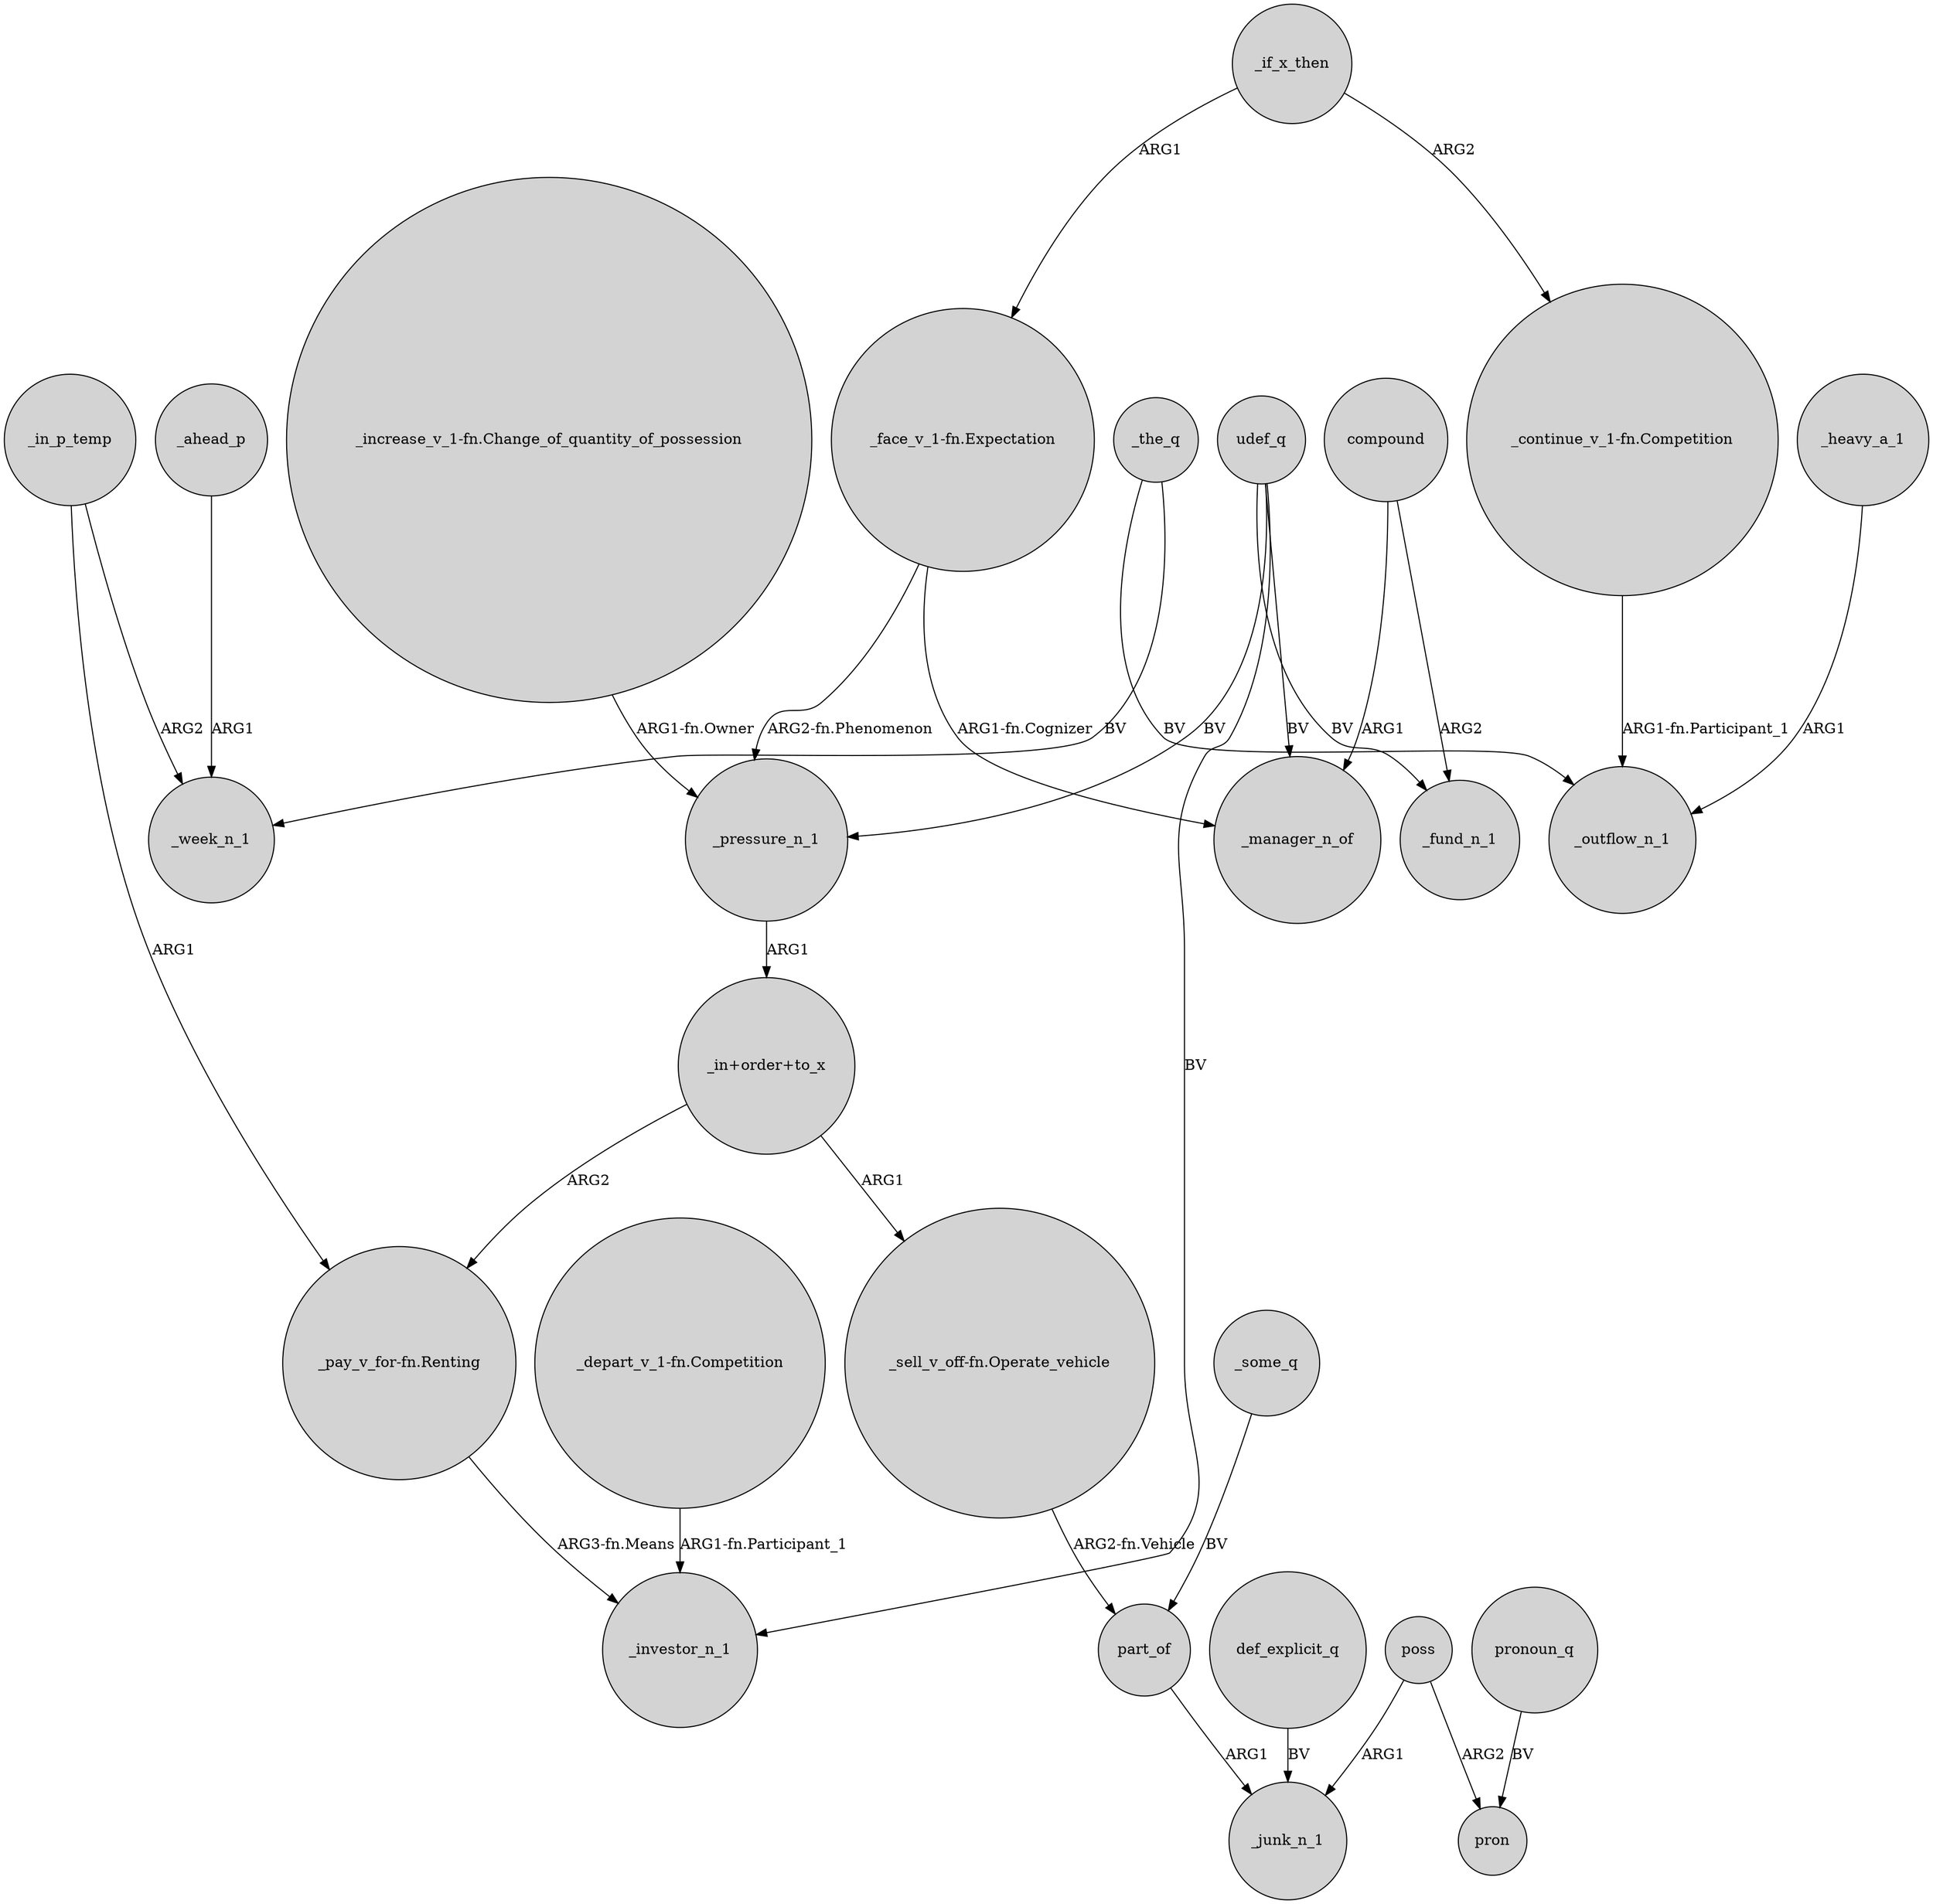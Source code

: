 digraph {
	node [shape=circle style=filled]
	_the_q -> _week_n_1 [label=BV]
	compound -> _fund_n_1 [label=ARG2]
	_in_p_temp -> "_pay_v_for-fn.Renting" [label=ARG1]
	"_depart_v_1-fn.Competition" -> _investor_n_1 [label="ARG1-fn.Participant_1"]
	udef_q -> _fund_n_1 [label=BV]
	udef_q -> _manager_n_of [label=BV]
	_in_p_temp -> _week_n_1 [label=ARG2]
	_pressure_n_1 -> "_in+order+to_x" [label=ARG1]
	"_in+order+to_x" -> "_sell_v_off-fn.Operate_vehicle" [label=ARG1]
	"_pay_v_for-fn.Renting" -> _investor_n_1 [label="ARG3-fn.Means"]
	_ahead_p -> _week_n_1 [label=ARG1]
	"_sell_v_off-fn.Operate_vehicle" -> part_of [label="ARG2-fn.Vehicle"]
	_if_x_then -> "_continue_v_1-fn.Competition" [label=ARG2]
	part_of -> _junk_n_1 [label=ARG1]
	udef_q -> _pressure_n_1 [label=BV]
	pronoun_q -> pron [label=BV]
	"_face_v_1-fn.Expectation" -> _manager_n_of [label="ARG1-fn.Cognizer"]
	poss -> pron [label=ARG2]
	"_increase_v_1-fn.Change_of_quantity_of_possession" -> _pressure_n_1 [label="ARG1-fn.Owner"]
	"_in+order+to_x" -> "_pay_v_for-fn.Renting" [label=ARG2]
	_heavy_a_1 -> _outflow_n_1 [label=ARG1]
	_some_q -> part_of [label=BV]
	def_explicit_q -> _junk_n_1 [label=BV]
	"_face_v_1-fn.Expectation" -> _pressure_n_1 [label="ARG2-fn.Phenomenon"]
	"_continue_v_1-fn.Competition" -> _outflow_n_1 [label="ARG1-fn.Participant_1"]
	poss -> _junk_n_1 [label=ARG1]
	udef_q -> _investor_n_1 [label=BV]
	_if_x_then -> "_face_v_1-fn.Expectation" [label=ARG1]
	_the_q -> _outflow_n_1 [label=BV]
	compound -> _manager_n_of [label=ARG1]
}
